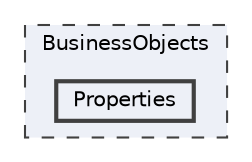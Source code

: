digraph "BusinessObjects/Properties"
{
 // LATEX_PDF_SIZE
  bgcolor="transparent";
  edge [fontname=Helvetica,fontsize=10,labelfontname=Helvetica,labelfontsize=10];
  node [fontname=Helvetica,fontsize=10,shape=box,height=0.2,width=0.4];
  compound=true
  subgraph clusterdir_43c4940e392f430af0fdd51599018552 {
    graph [ bgcolor="#edf0f7", pencolor="grey25", label="BusinessObjects", fontname=Helvetica,fontsize=10 style="filled,dashed", URL="dir_43c4940e392f430af0fdd51599018552.html",tooltip=""]
  dir_369cc957e8f18418a09a268946971e1a [label="Properties", fillcolor="#edf0f7", color="grey25", style="filled,bold", URL="dir_369cc957e8f18418a09a268946971e1a.html",tooltip=""];
  }
}
